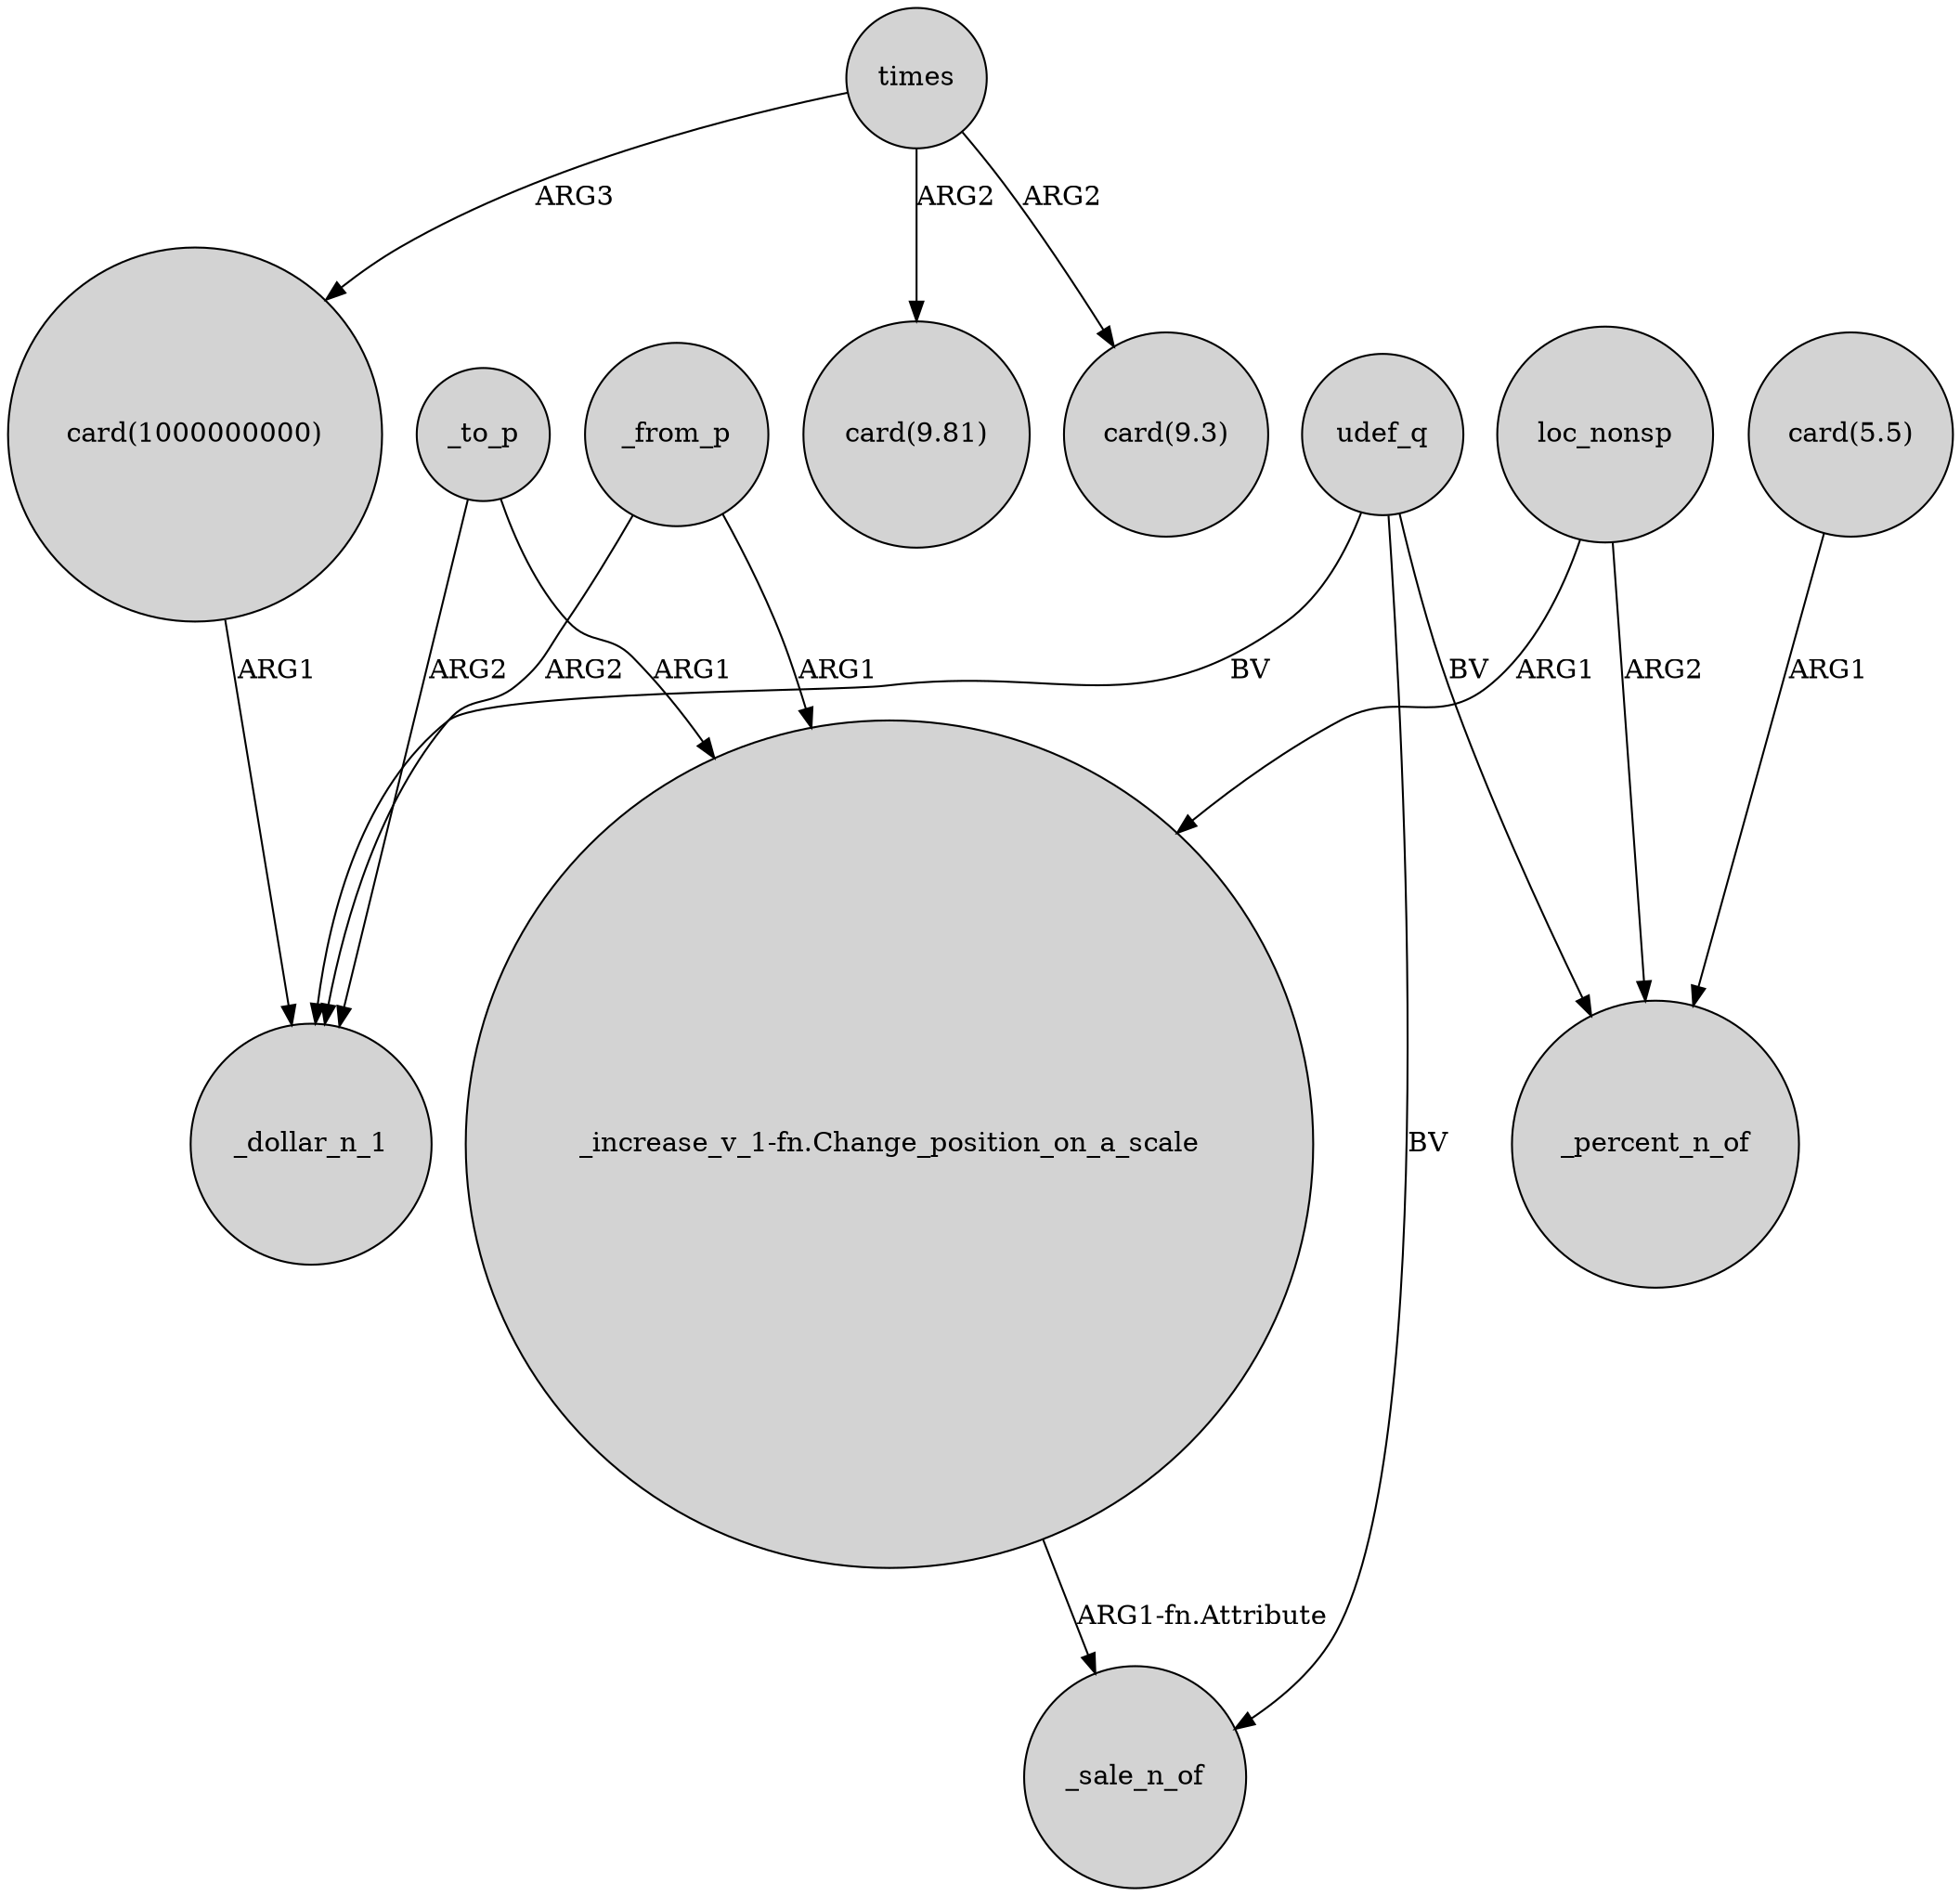 digraph {
	node [shape=circle style=filled]
	_to_p -> "_increase_v_1-fn.Change_position_on_a_scale" [label=ARG1]
	"card(1000000000)" -> _dollar_n_1 [label=ARG1]
	udef_q -> _percent_n_of [label=BV]
	udef_q -> _sale_n_of [label=BV]
	_to_p -> _dollar_n_1 [label=ARG2]
	times -> "card(9.81)" [label=ARG2]
	times -> "card(1000000000)" [label=ARG3]
	_from_p -> "_increase_v_1-fn.Change_position_on_a_scale" [label=ARG1]
	udef_q -> _dollar_n_1 [label=BV]
	"_increase_v_1-fn.Change_position_on_a_scale" -> _sale_n_of [label="ARG1-fn.Attribute"]
	loc_nonsp -> "_increase_v_1-fn.Change_position_on_a_scale" [label=ARG1]
	"card(5.5)" -> _percent_n_of [label=ARG1]
	_from_p -> _dollar_n_1 [label=ARG2]
	times -> "card(9.3)" [label=ARG2]
	loc_nonsp -> _percent_n_of [label=ARG2]
}
